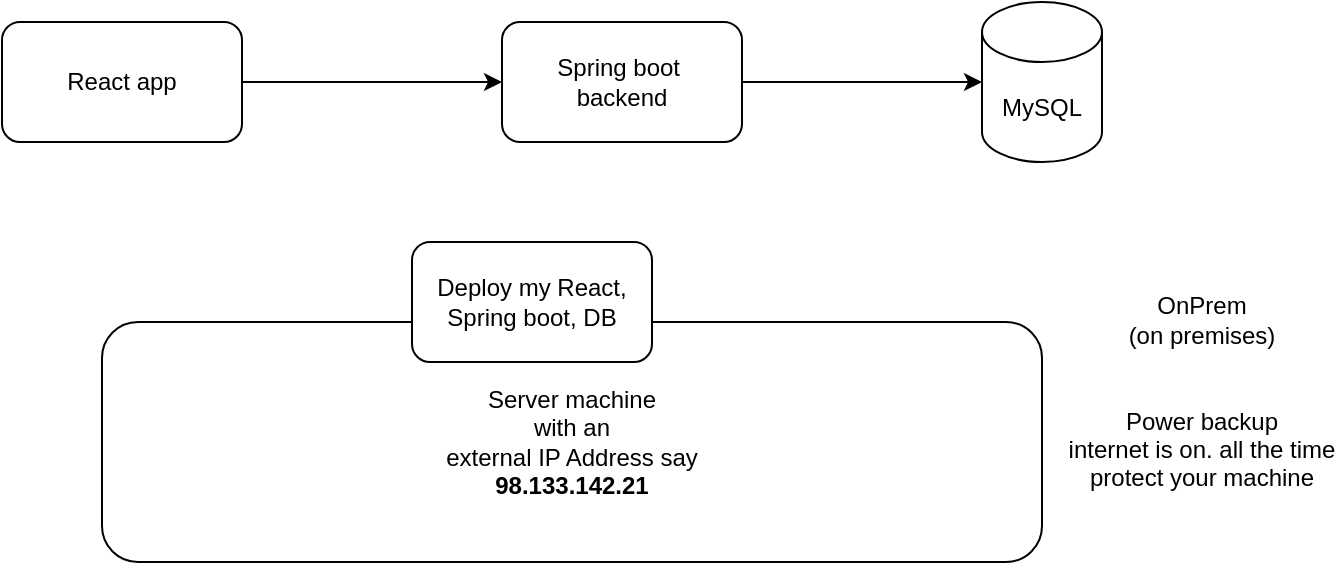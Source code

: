 <mxfile version="24.7.14" pages="6">
  <diagram name="onprem" id="JMBGuFwBN_hr4GLZdHIY">
    <mxGraphModel dx="1194" dy="615" grid="1" gridSize="10" guides="1" tooltips="1" connect="1" arrows="1" fold="1" page="1" pageScale="1" pageWidth="850" pageHeight="1100" math="0" shadow="0">
      <root>
        <mxCell id="0" />
        <mxCell id="1" parent="0" />
        <mxCell id="kd9LNGE1Le6NEAPwgi83-5" style="edgeStyle=orthogonalEdgeStyle;rounded=0;orthogonalLoop=1;jettySize=auto;html=1;" parent="1" source="kd9LNGE1Le6NEAPwgi83-1" target="kd9LNGE1Le6NEAPwgi83-2" edge="1">
          <mxGeometry relative="1" as="geometry" />
        </mxCell>
        <mxCell id="kd9LNGE1Le6NEAPwgi83-1" value="React app" style="rounded=1;whiteSpace=wrap;html=1;" parent="1" vertex="1">
          <mxGeometry x="160" y="100" width="120" height="60" as="geometry" />
        </mxCell>
        <mxCell id="kd9LNGE1Le6NEAPwgi83-3" style="edgeStyle=orthogonalEdgeStyle;rounded=0;orthogonalLoop=1;jettySize=auto;html=1;" parent="1" source="kd9LNGE1Le6NEAPwgi83-2" target="kd9LNGE1Le6NEAPwgi83-4" edge="1">
          <mxGeometry relative="1" as="geometry">
            <mxPoint x="700" y="130" as="targetPoint" />
          </mxGeometry>
        </mxCell>
        <mxCell id="kd9LNGE1Le6NEAPwgi83-2" value="Spring boot&amp;nbsp;&lt;div&gt;backend&lt;/div&gt;" style="rounded=1;whiteSpace=wrap;html=1;" parent="1" vertex="1">
          <mxGeometry x="410" y="100" width="120" height="60" as="geometry" />
        </mxCell>
        <mxCell id="kd9LNGE1Le6NEAPwgi83-4" value="MySQL" style="shape=cylinder3;whiteSpace=wrap;html=1;boundedLbl=1;backgroundOutline=1;size=15;" parent="1" vertex="1">
          <mxGeometry x="650" y="90" width="60" height="80" as="geometry" />
        </mxCell>
        <mxCell id="kd9LNGE1Le6NEAPwgi83-6" value="Server machine&lt;div&gt;with an&lt;/div&gt;&lt;div&gt;external IP Address say&lt;/div&gt;&lt;div&gt;&lt;b&gt;98.133.142.21&lt;/b&gt;&lt;/div&gt;" style="rounded=1;whiteSpace=wrap;html=1;" parent="1" vertex="1">
          <mxGeometry x="210" y="250" width="470" height="120" as="geometry" />
        </mxCell>
        <mxCell id="kd9LNGE1Le6NEAPwgi83-7" value="Deploy my React, Spring boot, DB" style="rounded=1;whiteSpace=wrap;html=1;" parent="1" vertex="1">
          <mxGeometry x="365" y="210" width="120" height="60" as="geometry" />
        </mxCell>
        <mxCell id="kd9LNGE1Le6NEAPwgi83-8" value="OnPrem&lt;div&gt;(on premises)&lt;/div&gt;&lt;div&gt;&lt;br&gt;&lt;/div&gt;&lt;div&gt;&lt;br&gt;&lt;/div&gt;&lt;div&gt;Power backup&lt;/div&gt;&lt;div&gt;internet is on. all the time&lt;/div&gt;&lt;div&gt;protect your machine&lt;/div&gt;" style="text;html=1;align=center;verticalAlign=middle;whiteSpace=wrap;rounded=0;" parent="1" vertex="1">
          <mxGeometry x="690" y="270" width="140" height="30" as="geometry" />
        </mxCell>
      </root>
    </mxGraphModel>
  </diagram>
  <diagram id="wYK5WU_LYUA4ahCC31xl" name="cloud">
    <mxGraphModel dx="1194" dy="615" grid="1" gridSize="10" guides="1" tooltips="1" connect="1" arrows="1" fold="1" page="1" pageScale="1" pageWidth="850" pageHeight="1100" math="0" shadow="0">
      <root>
        <mxCell id="0" />
        <mxCell id="1" parent="0" />
        <mxCell id="QbHlA4dE6czSGGQ_cYWl-1" style="edgeStyle=orthogonalEdgeStyle;rounded=0;orthogonalLoop=1;jettySize=auto;html=1;" edge="1" parent="1" source="QbHlA4dE6czSGGQ_cYWl-2" target="QbHlA4dE6czSGGQ_cYWl-4">
          <mxGeometry relative="1" as="geometry" />
        </mxCell>
        <mxCell id="QbHlA4dE6czSGGQ_cYWl-2" value="React app" style="rounded=1;whiteSpace=wrap;html=1;" vertex="1" parent="1">
          <mxGeometry x="130" y="70" width="120" height="60" as="geometry" />
        </mxCell>
        <mxCell id="QbHlA4dE6czSGGQ_cYWl-3" style="edgeStyle=orthogonalEdgeStyle;rounded=0;orthogonalLoop=1;jettySize=auto;html=1;" edge="1" parent="1" source="QbHlA4dE6czSGGQ_cYWl-4" target="QbHlA4dE6czSGGQ_cYWl-5">
          <mxGeometry relative="1" as="geometry">
            <mxPoint x="670" y="100" as="targetPoint" />
          </mxGeometry>
        </mxCell>
        <mxCell id="QbHlA4dE6czSGGQ_cYWl-4" value="Spring boot&amp;nbsp;&lt;div&gt;backend&lt;/div&gt;" style="rounded=1;whiteSpace=wrap;html=1;" vertex="1" parent="1">
          <mxGeometry x="380" y="70" width="120" height="60" as="geometry" />
        </mxCell>
        <mxCell id="QbHlA4dE6czSGGQ_cYWl-5" value="MySQL" style="shape=cylinder3;whiteSpace=wrap;html=1;boundedLbl=1;backgroundOutline=1;size=15;" vertex="1" parent="1">
          <mxGeometry x="620" y="60" width="60" height="80" as="geometry" />
        </mxCell>
        <mxCell id="QbHlA4dE6czSGGQ_cYWl-9" value="" style="ellipse;shape=cloud;whiteSpace=wrap;html=1;fillColor=none;" vertex="1" parent="1">
          <mxGeometry x="75" y="210" width="700" height="310" as="geometry" />
        </mxCell>
        <mxCell id="QbHlA4dE6czSGGQ_cYWl-10" value="" style="rounded=0;whiteSpace=wrap;html=1;" vertex="1" parent="1">
          <mxGeometry x="250" y="310" width="120" height="60" as="geometry" />
        </mxCell>
        <mxCell id="QbHlA4dE6czSGGQ_cYWl-11" value="" style="rounded=0;whiteSpace=wrap;html=1;" vertex="1" parent="1">
          <mxGeometry x="400" y="310" width="120" height="60" as="geometry" />
        </mxCell>
        <mxCell id="QbHlA4dE6czSGGQ_cYWl-12" value="" style="rounded=0;whiteSpace=wrap;html=1;" vertex="1" parent="1">
          <mxGeometry x="550" y="310" width="120" height="60" as="geometry" />
        </mxCell>
        <mxCell id="QbHlA4dE6czSGGQ_cYWl-13" value="" style="rounded=0;whiteSpace=wrap;html=1;" vertex="1" parent="1">
          <mxGeometry x="250" y="390" width="120" height="60" as="geometry" />
        </mxCell>
        <mxCell id="QbHlA4dE6czSGGQ_cYWl-14" value="" style="rounded=0;whiteSpace=wrap;html=1;" vertex="1" parent="1">
          <mxGeometry x="400" y="390" width="120" height="60" as="geometry" />
        </mxCell>
        <mxCell id="QbHlA4dE6czSGGQ_cYWl-15" value="" style="rounded=0;whiteSpace=wrap;html=1;" vertex="1" parent="1">
          <mxGeometry x="550" y="390" width="120" height="60" as="geometry" />
        </mxCell>
        <mxCell id="QbHlA4dE6czSGGQ_cYWl-16" value="Fantastic&lt;div&gt;infrastructure&lt;/div&gt;&lt;div&gt;power backup&lt;/div&gt;&lt;div&gt;security&lt;/div&gt;&lt;div&gt;disaster recovery&lt;/div&gt;&lt;div&gt;&lt;br&gt;&lt;/div&gt;" style="text;html=1;align=center;verticalAlign=middle;whiteSpace=wrap;rounded=0;" vertex="1" parent="1">
          <mxGeometry x="760" y="340" width="60" height="30" as="geometry" />
        </mxCell>
        <mxCell id="QbHlA4dE6czSGGQ_cYWl-17" value="FE&lt;div&gt;BE&lt;/div&gt;&lt;div&gt;DB&lt;/div&gt;" style="rounded=1;whiteSpace=wrap;html=1;" vertex="1" parent="1">
          <mxGeometry x="260" y="320" width="70" height="40" as="geometry" />
        </mxCell>
        <mxCell id="QbHlA4dE6czSGGQ_cYWl-18" value="ip" style="text;html=1;align=center;verticalAlign=middle;whiteSpace=wrap;rounded=0;" vertex="1" parent="1">
          <mxGeometry x="320" y="340" width="60" height="30" as="geometry" />
        </mxCell>
        <mxCell id="QbHlA4dE6czSGGQ_cYWl-21" style="edgeStyle=orthogonalEdgeStyle;rounded=0;orthogonalLoop=1;jettySize=auto;html=1;entryX=0;entryY=0;entryDx=0;entryDy=0;" edge="1" parent="1" source="QbHlA4dE6czSGGQ_cYWl-20" target="QbHlA4dE6czSGGQ_cYWl-10">
          <mxGeometry relative="1" as="geometry" />
        </mxCell>
        <mxCell id="QbHlA4dE6czSGGQ_cYWl-20" value="Actor" style="shape=umlActor;verticalLabelPosition=bottom;verticalAlign=top;html=1;outlineConnect=0;" vertex="1" parent="1">
          <mxGeometry x="80" y="200" width="30" height="60" as="geometry" />
        </mxCell>
        <mxCell id="gi22aCWyMQUfte6pNF6C-2" value="AWS" style="text;html=1;align=center;verticalAlign=middle;whiteSpace=wrap;rounded=0;" vertex="1" parent="1">
          <mxGeometry x="670" y="480" width="60" height="30" as="geometry" />
        </mxCell>
        <mxCell id="gi22aCWyMQUfte6pNF6C-3" value="GCP" style="text;html=1;align=center;verticalAlign=middle;whiteSpace=wrap;rounded=0;" vertex="1" parent="1">
          <mxGeometry x="670" y="520" width="60" height="30" as="geometry" />
        </mxCell>
        <mxCell id="gi22aCWyMQUfte6pNF6C-4" value="Azure" style="text;html=1;align=center;verticalAlign=middle;whiteSpace=wrap;rounded=0;" vertex="1" parent="1">
          <mxGeometry x="670" y="560" width="60" height="30" as="geometry" />
        </mxCell>
        <mxCell id="gi22aCWyMQUfte6pNF6C-5" value="digital ocean" style="text;html=1;align=center;verticalAlign=middle;whiteSpace=wrap;rounded=0;" vertex="1" parent="1">
          <mxGeometry x="750" y="480" width="60" height="30" as="geometry" />
        </mxCell>
        <mxCell id="gi22aCWyMQUfte6pNF6C-6" value="helion" style="text;html=1;align=center;verticalAlign=middle;whiteSpace=wrap;rounded=0;" vertex="1" parent="1">
          <mxGeometry x="750" y="530" width="60" height="30" as="geometry" />
        </mxCell>
        <mxCell id="gi22aCWyMQUfte6pNF6C-7" value="supabase" style="text;html=1;align=center;verticalAlign=middle;whiteSpace=wrap;rounded=0;" vertex="1" parent="1">
          <mxGeometry x="750" y="560" width="60" height="30" as="geometry" />
        </mxCell>
      </root>
    </mxGraphModel>
  </diagram>
  <diagram id="9PDhaqqM_BL-AhmMA7a8" name="ipl">
    <mxGraphModel dx="1194" dy="615" grid="1" gridSize="10" guides="1" tooltips="1" connect="1" arrows="1" fold="1" page="1" pageScale="1" pageWidth="850" pageHeight="1100" math="0" shadow="0">
      <root>
        <mxCell id="0" />
        <mxCell id="1" parent="0" />
        <mxCell id="AgEfFzE-vfLC-dYS4qAp-5" style="edgeStyle=orthogonalEdgeStyle;rounded=0;orthogonalLoop=1;jettySize=auto;html=1;shape=flexArrow;strokeWidth=0.5;strokeColor=#3333FF;" parent="1" source="AgEfFzE-vfLC-dYS4qAp-1" edge="1">
          <mxGeometry relative="1" as="geometry">
            <mxPoint x="450" y="130" as="targetPoint" />
            <Array as="points">
              <mxPoint x="420" y="130" />
              <mxPoint x="420" y="130" />
            </Array>
          </mxGeometry>
        </mxCell>
        <mxCell id="AgEfFzE-vfLC-dYS4qAp-7" value="2. push file" style="edgeLabel;html=1;align=center;verticalAlign=middle;resizable=0;points=[];" parent="AgEfFzE-vfLC-dYS4qAp-5" vertex="1" connectable="0">
          <mxGeometry x="0.092" y="-1" relative="1" as="geometry">
            <mxPoint as="offset" />
          </mxGeometry>
        </mxCell>
        <mxCell id="AgEfFzE-vfLC-dYS4qAp-1" value="Spring boot&lt;div&gt;Backend&lt;/div&gt;&lt;div&gt;API&lt;/div&gt;" style="rounded=1;whiteSpace=wrap;html=1;fillColor=#d5e8d4;strokeColor=#82b366;" parent="1" vertex="1">
          <mxGeometry x="190" y="100" width="120" height="60" as="geometry" />
        </mxCell>
        <mxCell id="AgEfFzE-vfLC-dYS4qAp-3" style="edgeStyle=orthogonalEdgeStyle;rounded=0;orthogonalLoop=1;jettySize=auto;html=1;entryX=0;entryY=0.5;entryDx=0;entryDy=0;shape=flexArrow;strokeWidth=0.5;strokeColor=#3333FF;" parent="1" source="AgEfFzE-vfLC-dYS4qAp-2" target="AgEfFzE-vfLC-dYS4qAp-1" edge="1">
          <mxGeometry relative="1" as="geometry" />
        </mxCell>
        <mxCell id="AgEfFzE-vfLC-dYS4qAp-4" value="1. upload JSON" style="edgeLabel;html=1;align=center;verticalAlign=middle;resizable=0;points=[];" parent="AgEfFzE-vfLC-dYS4qAp-3" vertex="1" connectable="0">
          <mxGeometry x="-0.083" y="1" relative="1" as="geometry">
            <mxPoint as="offset" />
          </mxGeometry>
        </mxCell>
        <mxCell id="AgEfFzE-vfLC-dYS4qAp-2" value="Actor" style="shape=umlActor;verticalLabelPosition=bottom;verticalAlign=top;html=1;outlineConnect=0;" parent="1" vertex="1">
          <mxGeometry x="40" y="100" width="30" height="60" as="geometry" />
        </mxCell>
        <mxCell id="AgEfFzE-vfLC-dYS4qAp-6" value="Amazon S3" style="sketch=0;outlineConnect=0;fontColor=#232F3E;gradientColor=none;strokeColor=#ffffff;fillColor=#232F3E;dashed=0;verticalLabelPosition=middle;verticalAlign=bottom;align=center;html=1;whiteSpace=wrap;fontSize=10;fontStyle=1;spacing=3;shape=mxgraph.aws4.productIcon;prIcon=mxgraph.aws4.s3;" parent="1" vertex="1">
          <mxGeometry x="520" y="50" width="80" height="100" as="geometry" />
        </mxCell>
        <mxCell id="AgEfFzE-vfLC-dYS4qAp-8" value="" style="verticalLabelPosition=bottom;html=1;verticalAlign=top;align=center;strokeColor=none;fillColor=#00BEF2;shape=mxgraph.azure.storage_blob;" parent="1" vertex="1">
          <mxGeometry x="535" y="180" width="50" height="45" as="geometry" />
        </mxCell>
        <mxCell id="AgEfFzE-vfLC-dYS4qAp-9" value="" style="rounded=1;whiteSpace=wrap;html=1;fillColor=none;" parent="1" vertex="1">
          <mxGeometry x="450" y="30" width="220" height="230" as="geometry" />
        </mxCell>
        <mxCell id="AgEfFzE-vfLC-dYS4qAp-11" value="AWS Kinesis" style="outlineConnect=0;dashed=0;verticalLabelPosition=bottom;verticalAlign=top;align=center;html=1;shape=mxgraph.aws3.kinesis;fillColor=#F58534;gradientColor=none;" parent="1" vertex="1">
          <mxGeometry x="517.5" y="330" width="67.5" height="81" as="geometry" />
        </mxCell>
        <mxCell id="AgEfFzE-vfLC-dYS4qAp-12" value="Azure Eventhub" style="image;aspect=fixed;html=1;points=[];align=center;fontSize=12;image=img/lib/azure2/analytics/Event_Hub_Clusters.svg;" parent="1" vertex="1">
          <mxGeometry x="521" y="470" width="64" height="52" as="geometry" />
        </mxCell>
        <mxCell id="AgEfFzE-vfLC-dYS4qAp-13" value="" style="rounded=1;whiteSpace=wrap;html=1;fillColor=none;" parent="1" vertex="1">
          <mxGeometry x="450" y="330" width="220" height="230" as="geometry" />
        </mxCell>
        <mxCell id="AgEfFzE-vfLC-dYS4qAp-15" style="edgeStyle=orthogonalEdgeStyle;rounded=0;orthogonalLoop=1;jettySize=auto;html=1;entryX=0;entryY=0.435;entryDx=0;entryDy=0;entryPerimeter=0;shape=flexArrow;strokeWidth=0.5;strokeColor=#3333FF;" parent="1" source="AgEfFzE-vfLC-dYS4qAp-1" target="AgEfFzE-vfLC-dYS4qAp-13" edge="1">
          <mxGeometry relative="1" as="geometry" />
        </mxCell>
        <mxCell id="AgEfFzE-vfLC-dYS4qAp-16" value="3. Push the S3/BS URL to topic" style="edgeLabel;html=1;align=center;verticalAlign=middle;resizable=0;points=[];" parent="AgEfFzE-vfLC-dYS4qAp-15" vertex="1" connectable="0">
          <mxGeometry x="0.072" relative="1" as="geometry">
            <mxPoint as="offset" />
          </mxGeometry>
        </mxCell>
        <mxCell id="AgEfFzE-vfLC-dYS4qAp-17" value="Consumer" style="rounded=1;whiteSpace=wrap;html=1;fillColor=#d5e8d4;strokeColor=#82b366;" parent="1" vertex="1">
          <mxGeometry x="493" y="620" width="120" height="60" as="geometry" />
        </mxCell>
        <mxCell id="AgEfFzE-vfLC-dYS4qAp-18" style="edgeStyle=orthogonalEdgeStyle;rounded=0;orthogonalLoop=1;jettySize=auto;html=1;entryX=0.473;entryY=1.017;entryDx=0;entryDy=0;entryPerimeter=0;shape=flexArrow;strokeWidth=0.5;strokeColor=#3333FF;" parent="1" source="AgEfFzE-vfLC-dYS4qAp-17" target="AgEfFzE-vfLC-dYS4qAp-13" edge="1">
          <mxGeometry relative="1" as="geometry" />
        </mxCell>
        <mxCell id="AgEfFzE-vfLC-dYS4qAp-19" value="4. Read the file URL" style="edgeLabel;html=1;align=center;verticalAlign=middle;resizable=0;points=[];" parent="AgEfFzE-vfLC-dYS4qAp-18" vertex="1" connectable="0">
          <mxGeometry x="-0.021" y="-1" relative="1" as="geometry">
            <mxPoint as="offset" />
          </mxGeometry>
        </mxCell>
        <mxCell id="AgEfFzE-vfLC-dYS4qAp-20" value="" style="shape=cylinder3;whiteSpace=wrap;html=1;boundedLbl=1;backgroundOutline=1;size=15;" parent="1" vertex="1">
          <mxGeometry x="390" y="750" width="320" height="270" as="geometry" />
        </mxCell>
        <mxCell id="AgEfFzE-vfLC-dYS4qAp-23" style="edgeStyle=orthogonalEdgeStyle;rounded=0;orthogonalLoop=1;jettySize=auto;html=1;entryX=0.459;entryY=-0.025;entryDx=0;entryDy=0;entryPerimeter=0;shape=flexArrow;strokeWidth=0.5;strokeColor=#3333FF;" parent="1" source="AgEfFzE-vfLC-dYS4qAp-17" target="AgEfFzE-vfLC-dYS4qAp-20" edge="1">
          <mxGeometry relative="1" as="geometry" />
        </mxCell>
        <mxCell id="AgEfFzE-vfLC-dYS4qAp-24" value="Write to DB" style="edgeLabel;html=1;align=center;verticalAlign=middle;resizable=0;points=[];" parent="AgEfFzE-vfLC-dYS4qAp-23" vertex="1" connectable="0">
          <mxGeometry x="-0.09" y="1" relative="1" as="geometry">
            <mxPoint y="1" as="offset" />
          </mxGeometry>
        </mxCell>
        <mxCell id="AgEfFzE-vfLC-dYS4qAp-31" value="5." style="edgeLabel;html=1;align=center;verticalAlign=middle;resizable=0;points=[];" parent="AgEfFzE-vfLC-dYS4qAp-23" vertex="1" connectable="0">
          <mxGeometry x="-0.615" y="2" relative="1" as="geometry">
            <mxPoint as="offset" />
          </mxGeometry>
        </mxCell>
        <mxCell id="AgEfFzE-vfLC-dYS4qAp-26" value="" style="image;sketch=0;aspect=fixed;html=1;points=[];align=center;fontSize=12;image=img/lib/mscae/Azure_Database_for_MySQL_servers.svg;" parent="1" vertex="1">
          <mxGeometry x="600" y="795.5" width="38" height="50" as="geometry" />
        </mxCell>
        <mxCell id="AgEfFzE-vfLC-dYS4qAp-27" value="" style="outlineConnect=0;dashed=0;verticalLabelPosition=bottom;verticalAlign=top;align=center;html=1;shape=mxgraph.aws3.mysql_db_instance;fillColor=#2E73B8;gradientColor=none;" parent="1" vertex="1">
          <mxGeometry x="440" y="795.5" width="60" height="64.5" as="geometry" />
        </mxCell>
        <mxCell id="AgEfFzE-vfLC-dYS4qAp-29" style="edgeStyle=orthogonalEdgeStyle;rounded=0;orthogonalLoop=1;jettySize=auto;html=1;entryX=0.5;entryY=1;entryDx=0;entryDy=0;strokeWidth=3;strokeColor=#99FFFF;" parent="1" source="AgEfFzE-vfLC-dYS4qAp-28" target="AgEfFzE-vfLC-dYS4qAp-1" edge="1">
          <mxGeometry relative="1" as="geometry" />
        </mxCell>
        <mxCell id="AgEfFzE-vfLC-dYS4qAp-30" value="Access IPL info" style="edgeLabel;html=1;align=center;verticalAlign=middle;resizable=0;points=[];" parent="AgEfFzE-vfLC-dYS4qAp-29" vertex="1" connectable="0">
          <mxGeometry x="-0.323" y="1" relative="1" as="geometry">
            <mxPoint as="offset" />
          </mxGeometry>
        </mxCell>
        <mxCell id="AgEfFzE-vfLC-dYS4qAp-28" value="Actor" style="shape=umlActor;verticalLabelPosition=bottom;verticalAlign=top;html=1;outlineConnect=0;" parent="1" vertex="1">
          <mxGeometry x="40" y="210" width="30" height="60" as="geometry" />
        </mxCell>
        <mxCell id="AgEfFzE-vfLC-dYS4qAp-32" style="edgeStyle=orthogonalEdgeStyle;rounded=0;orthogonalLoop=1;jettySize=auto;html=1;entryX=0.003;entryY=0.575;entryDx=0;entryDy=0;entryPerimeter=0;strokeColor=#99FFFF;strokeWidth=2;" parent="1" source="AgEfFzE-vfLC-dYS4qAp-1" target="AgEfFzE-vfLC-dYS4qAp-20" edge="1">
          <mxGeometry relative="1" as="geometry" />
        </mxCell>
        <mxCell id="AgEfFzE-vfLC-dYS4qAp-33" value="Fetch info from DB" style="edgeLabel;html=1;align=center;verticalAlign=middle;resizable=0;points=[];" parent="AgEfFzE-vfLC-dYS4qAp-32" vertex="1" connectable="0">
          <mxGeometry x="0.262" y="-1" relative="1" as="geometry">
            <mxPoint as="offset" />
          </mxGeometry>
        </mxCell>
        <mxCell id="K8PbLuQB7Pcw7vIQetjW-2" value="" style="dashed=0;outlineConnect=0;html=1;align=center;labelPosition=center;verticalLabelPosition=bottom;verticalAlign=top;shape=mxgraph.webicons.mongodb;gradientColor=#DFDEDE" vertex="1" parent="1">
          <mxGeometry x="580" y="895.6" width="102.4" height="102.4" as="geometry" />
        </mxCell>
        <mxCell id="K8PbLuQB7Pcw7vIQetjW-3" value="" style="sketch=0;points=[[0,0,0],[0.25,0,0],[0.5,0,0],[0.75,0,0],[1,0,0],[0,1,0],[0.25,1,0],[0.5,1,0],[0.75,1,0],[1,1,0],[0,0.25,0],[0,0.5,0],[0,0.75,0],[1,0.25,0],[1,0.5,0],[1,0.75,0]];outlineConnect=0;fontColor=#232F3E;fillColor=#C925D1;strokeColor=#ffffff;dashed=0;verticalLabelPosition=bottom;verticalAlign=top;align=center;html=1;fontSize=12;fontStyle=0;aspect=fixed;shape=mxgraph.aws4.resourceIcon;resIcon=mxgraph.aws4.dynamodb;" vertex="1" parent="1">
          <mxGeometry x="443" y="920" width="78" height="78" as="geometry" />
        </mxCell>
      </root>
    </mxGraphModel>
  </diagram>
  <diagram id="6HCx4Qa3-2326cgrXdbl" name="devops pipeline">
    <mxGraphModel dx="1194" dy="615" grid="1" gridSize="10" guides="1" tooltips="1" connect="1" arrows="1" fold="1" page="1" pageScale="1" pageWidth="850" pageHeight="1100" math="0" shadow="0">
      <root>
        <mxCell id="0" />
        <mxCell id="1" parent="0" />
        <mxCell id="mc4yo9kOidvdqcjBNoaX-1" value="ipl-repo" style="rounded=1;whiteSpace=wrap;html=1;" parent="1" vertex="1">
          <mxGeometry x="70" y="120" width="120" height="60" as="geometry" />
        </mxCell>
        <mxCell id="mc4yo9kOidvdqcjBNoaX-2" value="&lt;b&gt;CI/CD Pipeline (Jenkins, AWS, Azure, CircleCI)&lt;/b&gt;" style="rounded=1;whiteSpace=wrap;html=1;" parent="1" vertex="1">
          <mxGeometry x="70" y="30" width="1480" height="70" as="geometry" />
        </mxCell>
        <mxCell id="mc4yo9kOidvdqcjBNoaX-4" style="edgeStyle=orthogonalEdgeStyle;rounded=0;orthogonalLoop=1;jettySize=auto;html=1;" parent="1" source="mc4yo9kOidvdqcjBNoaX-3" edge="1">
          <mxGeometry relative="1" as="geometry">
            <mxPoint x="120" y="190" as="targetPoint" />
          </mxGeometry>
        </mxCell>
        <mxCell id="mc4yo9kOidvdqcjBNoaX-5" value="Push code" style="edgeLabel;html=1;align=center;verticalAlign=middle;resizable=0;points=[];" parent="mc4yo9kOidvdqcjBNoaX-4" vertex="1" connectable="0">
          <mxGeometry x="0.402" y="-2" relative="1" as="geometry">
            <mxPoint as="offset" />
          </mxGeometry>
        </mxCell>
        <mxCell id="mc4yo9kOidvdqcjBNoaX-3" value="Ashrith" style="shape=umlActor;verticalLabelPosition=bottom;verticalAlign=top;html=1;outlineConnect=0;" parent="1" vertex="1">
          <mxGeometry x="10" y="270" width="30" height="60" as="geometry" />
        </mxCell>
        <mxCell id="mc4yo9kOidvdqcjBNoaX-6" value="dev" style="text;html=1;align=center;verticalAlign=middle;whiteSpace=wrap;rounded=0;fontStyle=1" parent="1" vertex="1">
          <mxGeometry y="135" width="60" height="30" as="geometry" />
        </mxCell>
        <mxCell id="mc4yo9kOidvdqcjBNoaX-19" style="edgeStyle=orthogonalEdgeStyle;rounded=0;orthogonalLoop=1;jettySize=auto;html=1;entryX=0;entryY=0.5;entryDx=0;entryDy=0;" parent="1" source="mc4yo9kOidvdqcjBNoaX-8" target="mc4yo9kOidvdqcjBNoaX-9" edge="1">
          <mxGeometry relative="1" as="geometry" />
        </mxCell>
        <mxCell id="mc4yo9kOidvdqcjBNoaX-8" value="Pull all the code from&lt;div&gt;dev branch&lt;/div&gt;&lt;div&gt;compile&lt;/div&gt;" style="rounded=1;whiteSpace=wrap;html=1;" parent="1" vertex="1">
          <mxGeometry x="240" y="120" width="120" height="60" as="geometry" />
        </mxCell>
        <mxCell id="mc4yo9kOidvdqcjBNoaX-21" value="" style="edgeStyle=orthogonalEdgeStyle;rounded=0;orthogonalLoop=1;jettySize=auto;html=1;" parent="1" source="mc4yo9kOidvdqcjBNoaX-9" target="mc4yo9kOidvdqcjBNoaX-20" edge="1">
          <mxGeometry relative="1" as="geometry" />
        </mxCell>
        <mxCell id="mc4yo9kOidvdqcjBNoaX-9" value="Run all the tests" style="rounded=1;whiteSpace=wrap;html=1;" parent="1" vertex="1">
          <mxGeometry x="400" y="120" width="120" height="60" as="geometry" />
        </mxCell>
        <mxCell id="mc4yo9kOidvdqcjBNoaX-18" style="edgeStyle=orthogonalEdgeStyle;rounded=0;orthogonalLoop=1;jettySize=auto;html=1;" parent="1" source="mc4yo9kOidvdqcjBNoaX-12" edge="1">
          <mxGeometry relative="1" as="geometry">
            <mxPoint x="120" y="200" as="targetPoint" />
          </mxGeometry>
        </mxCell>
        <mxCell id="mc4yo9kOidvdqcjBNoaX-12" value="Lakshmi" style="shape=umlActor;verticalLabelPosition=bottom;verticalAlign=top;html=1;outlineConnect=0;" parent="1" vertex="1">
          <mxGeometry x="200" y="270" width="30" height="60" as="geometry" />
        </mxCell>
        <mxCell id="mc4yo9kOidvdqcjBNoaX-23" value="" style="edgeStyle=orthogonalEdgeStyle;rounded=0;orthogonalLoop=1;jettySize=auto;html=1;" parent="1" source="mc4yo9kOidvdqcjBNoaX-20" target="mc4yo9kOidvdqcjBNoaX-22" edge="1">
          <mxGeometry relative="1" as="geometry" />
        </mxCell>
        <mxCell id="mc4yo9kOidvdqcjBNoaX-20" value="Run code quality&lt;div&gt;check (SonarQube)&lt;/div&gt;" style="whiteSpace=wrap;html=1;rounded=1;" parent="1" vertex="1">
          <mxGeometry x="560" y="120" width="120" height="60" as="geometry" />
        </mxCell>
        <mxCell id="mc4yo9kOidvdqcjBNoaX-25" value="" style="edgeStyle=orthogonalEdgeStyle;rounded=0;orthogonalLoop=1;jettySize=auto;html=1;" parent="1" source="mc4yo9kOidvdqcjBNoaX-22" target="mc4yo9kOidvdqcjBNoaX-24" edge="1">
          <mxGeometry relative="1" as="geometry" />
        </mxCell>
        <mxCell id="mc4yo9kOidvdqcjBNoaX-22" value="Package" style="whiteSpace=wrap;html=1;rounded=1;" parent="1" vertex="1">
          <mxGeometry x="720" y="120" width="120" height="60" as="geometry" />
        </mxCell>
        <mxCell id="mc4yo9kOidvdqcjBNoaX-27" value="" style="edgeStyle=orthogonalEdgeStyle;rounded=0;orthogonalLoop=1;jettySize=auto;html=1;" parent="1" source="mc4yo9kOidvdqcjBNoaX-24" target="mc4yo9kOidvdqcjBNoaX-26" edge="1">
          <mxGeometry relative="1" as="geometry" />
        </mxCell>
        <mxCell id="mc4yo9kOidvdqcjBNoaX-24" value="Build docker image" style="whiteSpace=wrap;html=1;rounded=1;" parent="1" vertex="1">
          <mxGeometry x="880" y="120" width="120" height="60" as="geometry" />
        </mxCell>
        <mxCell id="mc4yo9kOidvdqcjBNoaX-29" value="" style="edgeStyle=orthogonalEdgeStyle;rounded=0;orthogonalLoop=1;jettySize=auto;html=1;" parent="1" source="mc4yo9kOidvdqcjBNoaX-26" target="mc4yo9kOidvdqcjBNoaX-28" edge="1">
          <mxGeometry relative="1" as="geometry" />
        </mxCell>
        <mxCell id="mc4yo9kOidvdqcjBNoaX-26" value="Push the image&lt;div&gt;to the dockerhub or Azure or AWS&lt;/div&gt;&lt;div&gt;registry&lt;/div&gt;" style="whiteSpace=wrap;html=1;rounded=1;" parent="1" vertex="1">
          <mxGeometry x="1060" y="120" width="120" height="60" as="geometry" />
        </mxCell>
        <mxCell id="mc4yo9kOidvdqcjBNoaX-31" style="edgeStyle=orthogonalEdgeStyle;rounded=0;orthogonalLoop=1;jettySize=auto;html=1;entryX=0;entryY=0.5;entryDx=0;entryDy=0;" parent="1" source="mc4yo9kOidvdqcjBNoaX-28" target="mc4yo9kOidvdqcjBNoaX-32" edge="1">
          <mxGeometry relative="1" as="geometry">
            <mxPoint x="1380" y="150" as="targetPoint" />
          </mxGeometry>
        </mxCell>
        <mxCell id="mc4yo9kOidvdqcjBNoaX-28" value="Run k8s config file" style="whiteSpace=wrap;html=1;rounded=1;" parent="1" vertex="1">
          <mxGeometry x="1220" y="120" width="120" height="60" as="geometry" />
        </mxCell>
        <mxCell id="mc4yo9kOidvdqcjBNoaX-36" value="" style="edgeStyle=orthogonalEdgeStyle;rounded=0;orthogonalLoop=1;jettySize=auto;html=1;" parent="1" source="mc4yo9kOidvdqcjBNoaX-32" target="mc4yo9kOidvdqcjBNoaX-35" edge="1">
          <mxGeometry relative="1" as="geometry" />
        </mxCell>
        <mxCell id="mc4yo9kOidvdqcjBNoaX-32" value="k8s pods up&amp;nbsp;&lt;div&gt;and&lt;/div&gt;&lt;div&gt;running&lt;/div&gt;" style="whiteSpace=wrap;html=1;rounded=1;" parent="1" vertex="1">
          <mxGeometry x="1410" y="120" width="120" height="60" as="geometry" />
        </mxCell>
        <mxCell id="mc4yo9kOidvdqcjBNoaX-35" value="Notification" style="ellipse;whiteSpace=wrap;html=1;rounded=1;" parent="1" vertex="1">
          <mxGeometry x="1630" y="110" width="80" height="80" as="geometry" />
        </mxCell>
      </root>
    </mxGraphModel>
  </diagram>
  <diagram name="infra pipeline" id="aLxI-Sgz69g12wgoVr0H">
    <mxGraphModel dx="1194" dy="615" grid="1" gridSize="10" guides="1" tooltips="1" connect="1" arrows="1" fold="1" page="1" pageScale="1" pageWidth="850" pageHeight="1100" math="0" shadow="0">
      <root>
        <mxCell id="S_uVWgDTp9SMmc2Ggoa2-0" />
        <mxCell id="S_uVWgDTp9SMmc2Ggoa2-1" parent="S_uVWgDTp9SMmc2Ggoa2-0" />
        <mxCell id="S_uVWgDTp9SMmc2Ggoa2-2" value="terraform-repo" style="rounded=1;whiteSpace=wrap;html=1;" vertex="1" parent="S_uVWgDTp9SMmc2Ggoa2-1">
          <mxGeometry x="70" y="120" width="120" height="60" as="geometry" />
        </mxCell>
        <mxCell id="S_uVWgDTp9SMmc2Ggoa2-3" value="&lt;b&gt;CI/CD Pipeline (Jenkins, AWS, Azure, CircleCI)&lt;/b&gt;" style="rounded=1;whiteSpace=wrap;html=1;" vertex="1" parent="S_uVWgDTp9SMmc2Ggoa2-1">
          <mxGeometry x="60" y="40" width="1080" height="70" as="geometry" />
        </mxCell>
        <mxCell id="S_uVWgDTp9SMmc2Ggoa2-4" style="edgeStyle=orthogonalEdgeStyle;rounded=0;orthogonalLoop=1;jettySize=auto;html=1;" edge="1" parent="S_uVWgDTp9SMmc2Ggoa2-1" source="S_uVWgDTp9SMmc2Ggoa2-6">
          <mxGeometry relative="1" as="geometry">
            <mxPoint x="120" y="190" as="targetPoint" />
          </mxGeometry>
        </mxCell>
        <mxCell id="S_uVWgDTp9SMmc2Ggoa2-5" value="push tf scripts" style="edgeLabel;html=1;align=center;verticalAlign=middle;resizable=0;points=[];" vertex="1" connectable="0" parent="S_uVWgDTp9SMmc2Ggoa2-4">
          <mxGeometry x="0.402" y="-2" relative="1" as="geometry">
            <mxPoint as="offset" />
          </mxGeometry>
        </mxCell>
        <mxCell id="S_uVWgDTp9SMmc2Ggoa2-6" value="Ashrith" style="shape=umlActor;verticalLabelPosition=bottom;verticalAlign=top;html=1;outlineConnect=0;" vertex="1" parent="S_uVWgDTp9SMmc2Ggoa2-1">
          <mxGeometry x="10" y="270" width="30" height="60" as="geometry" />
        </mxCell>
        <mxCell id="S_uVWgDTp9SMmc2Ggoa2-7" value="dev" style="text;html=1;align=center;verticalAlign=middle;whiteSpace=wrap;rounded=0;fontStyle=1" vertex="1" parent="S_uVWgDTp9SMmc2Ggoa2-1">
          <mxGeometry y="135" width="60" height="30" as="geometry" />
        </mxCell>
        <mxCell id="S_uVWgDTp9SMmc2Ggoa2-8" style="edgeStyle=orthogonalEdgeStyle;rounded=0;orthogonalLoop=1;jettySize=auto;html=1;entryX=0;entryY=0.5;entryDx=0;entryDy=0;" edge="1" parent="S_uVWgDTp9SMmc2Ggoa2-1" source="S_uVWgDTp9SMmc2Ggoa2-9" target="S_uVWgDTp9SMmc2Ggoa2-11">
          <mxGeometry relative="1" as="geometry" />
        </mxCell>
        <mxCell id="S_uVWgDTp9SMmc2Ggoa2-9" value="Pull all tf scripts from&lt;div&gt;dev branch&lt;/div&gt;" style="rounded=1;whiteSpace=wrap;html=1;" vertex="1" parent="S_uVWgDTp9SMmc2Ggoa2-1">
          <mxGeometry x="240" y="120" width="120" height="60" as="geometry" />
        </mxCell>
        <mxCell id="S_uVWgDTp9SMmc2Ggoa2-10" value="" style="edgeStyle=orthogonalEdgeStyle;rounded=0;orthogonalLoop=1;jettySize=auto;html=1;" edge="1" parent="S_uVWgDTp9SMmc2Ggoa2-1" source="S_uVWgDTp9SMmc2Ggoa2-11">
          <mxGeometry relative="1" as="geometry">
            <mxPoint x="560" y="150" as="targetPoint" />
          </mxGeometry>
        </mxCell>
        <mxCell id="S_uVWgDTp9SMmc2Ggoa2-11" value="Validation tf script" style="rounded=1;whiteSpace=wrap;html=1;" vertex="1" parent="S_uVWgDTp9SMmc2Ggoa2-1">
          <mxGeometry x="400" y="120" width="120" height="60" as="geometry" />
        </mxCell>
        <mxCell id="S_uVWgDTp9SMmc2Ggoa2-12" style="edgeStyle=orthogonalEdgeStyle;rounded=0;orthogonalLoop=1;jettySize=auto;html=1;" edge="1" parent="S_uVWgDTp9SMmc2Ggoa2-1" source="S_uVWgDTp9SMmc2Ggoa2-13">
          <mxGeometry relative="1" as="geometry">
            <mxPoint x="120" y="200" as="targetPoint" />
          </mxGeometry>
        </mxCell>
        <mxCell id="S_uVWgDTp9SMmc2Ggoa2-13" value="Lakshmi" style="shape=umlActor;verticalLabelPosition=bottom;verticalAlign=top;html=1;outlineConnect=0;" vertex="1" parent="S_uVWgDTp9SMmc2Ggoa2-1">
          <mxGeometry x="200" y="270" width="30" height="60" as="geometry" />
        </mxCell>
        <mxCell id="90PdLd3ArR5mAp8pFWAR-1" value="" style="edgeStyle=orthogonalEdgeStyle;rounded=0;orthogonalLoop=1;jettySize=auto;html=1;" edge="1" parent="S_uVWgDTp9SMmc2Ggoa2-1" source="S_uVWgDTp9SMmc2Ggoa2-19" target="90PdLd3ArR5mAp8pFWAR-0">
          <mxGeometry relative="1" as="geometry" />
        </mxCell>
        <mxCell id="S_uVWgDTp9SMmc2Ggoa2-19" value="Run the script" style="whiteSpace=wrap;html=1;rounded=1;" vertex="1" parent="S_uVWgDTp9SMmc2Ggoa2-1">
          <mxGeometry x="570" y="120" width="120" height="60" as="geometry" />
        </mxCell>
        <mxCell id="S_uVWgDTp9SMmc2Ggoa2-20" value="" style="edgeStyle=orthogonalEdgeStyle;rounded=0;orthogonalLoop=1;jettySize=auto;html=1;" edge="1" parent="S_uVWgDTp9SMmc2Ggoa2-1" target="S_uVWgDTp9SMmc2Ggoa2-23">
          <mxGeometry relative="1" as="geometry">
            <mxPoint x="1180" y="150" as="sourcePoint" />
          </mxGeometry>
        </mxCell>
        <mxCell id="S_uVWgDTp9SMmc2Ggoa2-26" value="Notification" style="ellipse;whiteSpace=wrap;html=1;rounded=1;" vertex="1" parent="S_uVWgDTp9SMmc2Ggoa2-1">
          <mxGeometry x="1040" y="110" width="80" height="80" as="geometry" />
        </mxCell>
        <mxCell id="90PdLd3ArR5mAp8pFWAR-2" style="edgeStyle=orthogonalEdgeStyle;rounded=0;orthogonalLoop=1;jettySize=auto;html=1;" edge="1" parent="S_uVWgDTp9SMmc2Ggoa2-1" source="90PdLd3ArR5mAp8pFWAR-0" target="S_uVWgDTp9SMmc2Ggoa2-26">
          <mxGeometry relative="1" as="geometry" />
        </mxCell>
        <mxCell id="90PdLd3ArR5mAp8pFWAR-0" value="The infra service is&amp;nbsp;&lt;div&gt;setup and complete&lt;/div&gt;" style="whiteSpace=wrap;html=1;rounded=1;" vertex="1" parent="S_uVWgDTp9SMmc2Ggoa2-1">
          <mxGeometry x="770" y="120" width="120" height="60" as="geometry" />
        </mxCell>
      </root>
    </mxGraphModel>
  </diagram>
  <diagram id="kSFz_JZyTyUK0pgU2BNd" name="Deploy">
    <mxGraphModel dx="1194" dy="615" grid="1" gridSize="10" guides="1" tooltips="1" connect="1" arrows="1" fold="1" page="1" pageScale="1" pageWidth="850" pageHeight="1100" math="0" shadow="0">
      <root>
        <mxCell id="0" />
        <mxCell id="1" parent="0" />
        <mxCell id="NPzSXuFQf7z5xZ5Ga3Yf-1" value="Spring boot&amp;nbsp;&lt;div&gt;backend&lt;/div&gt;" style="rounded=1;whiteSpace=wrap;html=1;" vertex="1" parent="1">
          <mxGeometry x="350" y="80" width="120" height="60" as="geometry" />
        </mxCell>
        <mxCell id="NPzSXuFQf7z5xZ5Ga3Yf-2" value="VM" style="rounded=1;whiteSpace=wrap;html=1;" vertex="1" parent="1">
          <mxGeometry x="100" y="230" width="120" height="60" as="geometry" />
        </mxCell>
        <mxCell id="NPzSXuFQf7z5xZ5Ga3Yf-3" value="with&lt;div&gt;Docker&lt;/div&gt;" style="text;html=1;align=center;verticalAlign=middle;whiteSpace=wrap;rounded=0;" vertex="1" parent="1">
          <mxGeometry x="90" y="280" width="60" height="30" as="geometry" />
        </mxCell>
        <mxCell id="NPzSXuFQf7z5xZ5Ga3Yf-4" value="Serverless functions" style="rounded=1;whiteSpace=wrap;html=1;" vertex="1" parent="1">
          <mxGeometry x="320" y="230" width="160" height="60" as="geometry" />
        </mxCell>
        <mxCell id="NPzSXuFQf7z5xZ5Ga3Yf-5" value="AWS Lambda" style="text;html=1;align=center;verticalAlign=middle;whiteSpace=wrap;rounded=0;" vertex="1" parent="1">
          <mxGeometry x="309" y="290" width="60" height="30" as="geometry" />
        </mxCell>
        <mxCell id="NPzSXuFQf7z5xZ5Ga3Yf-6" value="Azure&lt;div&gt;Functions&lt;/div&gt;" style="text;html=1;align=center;verticalAlign=middle;whiteSpace=wrap;rounded=0;" vertex="1" parent="1">
          <mxGeometry x="369" y="290" width="60" height="30" as="geometry" />
        </mxCell>
        <mxCell id="NPzSXuFQf7z5xZ5Ga3Yf-7" value="Google Cloud&lt;div&gt;Functions&lt;/div&gt;" style="text;html=1;align=center;verticalAlign=middle;whiteSpace=wrap;rounded=0;" vertex="1" parent="1">
          <mxGeometry x="429" y="290" width="60" height="30" as="geometry" />
        </mxCell>
        <mxCell id="NPzSXuFQf7z5xZ5Ga3Yf-8" value="k8s cluster" style="rounded=1;whiteSpace=wrap;html=1;" vertex="1" parent="1">
          <mxGeometry x="570" y="230" width="120" height="60" as="geometry" />
        </mxCell>
        <mxCell id="NPzSXuFQf7z5xZ5Ga3Yf-9" value="AWS&amp;nbsp;&lt;div&gt;EKS&lt;/div&gt;" style="text;html=1;align=center;verticalAlign=middle;whiteSpace=wrap;rounded=0;" vertex="1" parent="1">
          <mxGeometry x="560" y="290" width="60" height="30" as="geometry" />
        </mxCell>
        <mxCell id="NPzSXuFQf7z5xZ5Ga3Yf-10" value="Azure&lt;div&gt;AKS&lt;/div&gt;" style="text;html=1;align=center;verticalAlign=middle;whiteSpace=wrap;rounded=0;" vertex="1" parent="1">
          <mxGeometry x="620" y="290" width="60" height="30" as="geometry" />
        </mxCell>
      </root>
    </mxGraphModel>
  </diagram>
</mxfile>
